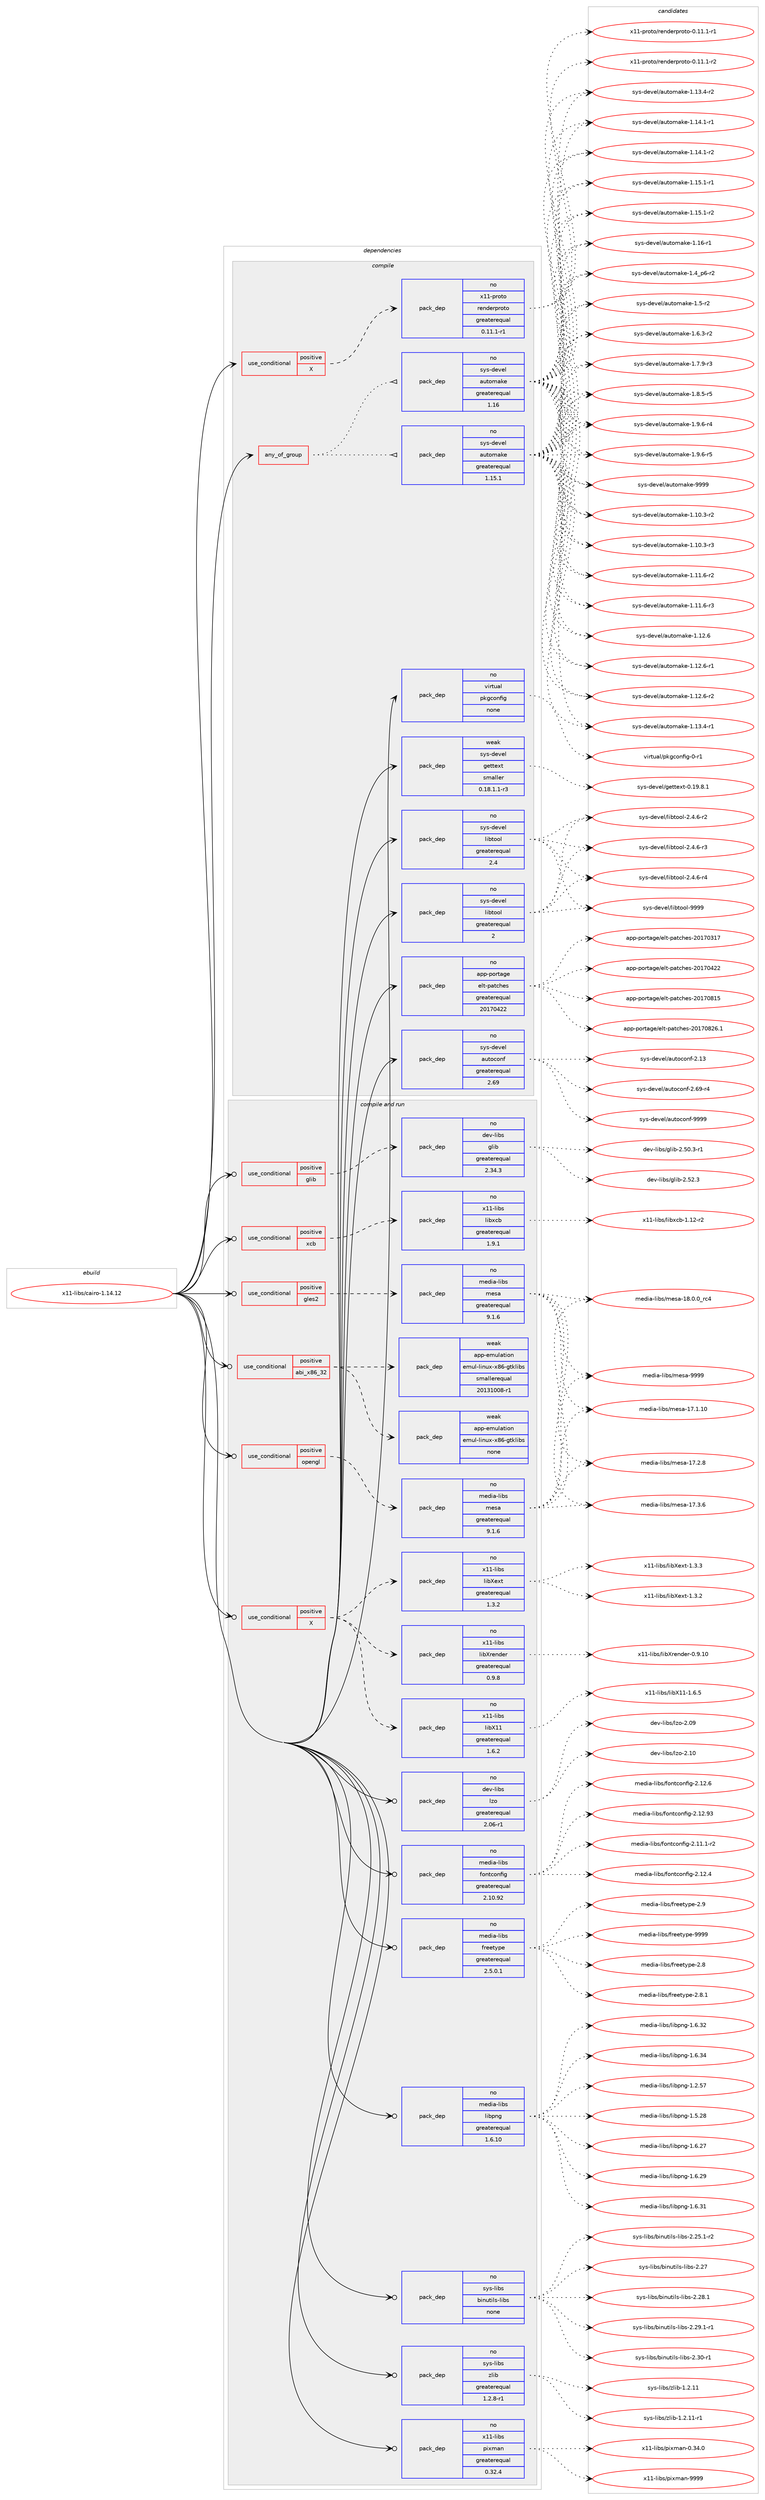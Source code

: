 digraph prolog {

# *************
# Graph options
# *************

newrank=true;
concentrate=true;
compound=true;
graph [rankdir=LR,fontname=Helvetica,fontsize=10,ranksep=1.5];#, ranksep=2.5, nodesep=0.2];
edge  [arrowhead=vee];
node  [fontname=Helvetica,fontsize=10];

# **********
# The ebuild
# **********

subgraph cluster_leftcol {
color=gray;
rank=same;
label=<<i>ebuild</i>>;
id [label="x11-libs/cairo-1.14.12", color=red, width=4, href="../x11-libs/cairo-1.14.12.svg"];
}

# ****************
# The dependencies
# ****************

subgraph cluster_midcol {
color=gray;
label=<<i>dependencies</i>>;
subgraph cluster_compile {
fillcolor="#eeeeee";
style=filled;
label=<<i>compile</i>>;
subgraph any116 {
dependency9664 [label=<<TABLE BORDER="0" CELLBORDER="1" CELLSPACING="0" CELLPADDING="4"><TR><TD CELLPADDING="10">any_of_group</TD></TR></TABLE>>, shape=none, color=red];subgraph pack8292 {
dependency9665 [label=<<TABLE BORDER="0" CELLBORDER="1" CELLSPACING="0" CELLPADDING="4" WIDTH="220"><TR><TD ROWSPAN="6" CELLPADDING="30">pack_dep</TD></TR><TR><TD WIDTH="110">no</TD></TR><TR><TD>sys-devel</TD></TR><TR><TD>automake</TD></TR><TR><TD>greaterequal</TD></TR><TR><TD>1.16</TD></TR></TABLE>>, shape=none, color=blue];
}
dependency9664:e -> dependency9665:w [weight=20,style="dotted",arrowhead="oinv"];
subgraph pack8293 {
dependency9666 [label=<<TABLE BORDER="0" CELLBORDER="1" CELLSPACING="0" CELLPADDING="4" WIDTH="220"><TR><TD ROWSPAN="6" CELLPADDING="30">pack_dep</TD></TR><TR><TD WIDTH="110">no</TD></TR><TR><TD>sys-devel</TD></TR><TR><TD>automake</TD></TR><TR><TD>greaterequal</TD></TR><TR><TD>1.15.1</TD></TR></TABLE>>, shape=none, color=blue];
}
dependency9664:e -> dependency9666:w [weight=20,style="dotted",arrowhead="oinv"];
}
id:e -> dependency9664:w [weight=20,style="solid",arrowhead="vee"];
subgraph cond1257 {
dependency9667 [label=<<TABLE BORDER="0" CELLBORDER="1" CELLSPACING="0" CELLPADDING="4"><TR><TD ROWSPAN="3" CELLPADDING="10">use_conditional</TD></TR><TR><TD>positive</TD></TR><TR><TD>X</TD></TR></TABLE>>, shape=none, color=red];
subgraph pack8294 {
dependency9668 [label=<<TABLE BORDER="0" CELLBORDER="1" CELLSPACING="0" CELLPADDING="4" WIDTH="220"><TR><TD ROWSPAN="6" CELLPADDING="30">pack_dep</TD></TR><TR><TD WIDTH="110">no</TD></TR><TR><TD>x11-proto</TD></TR><TR><TD>renderproto</TD></TR><TR><TD>greaterequal</TD></TR><TR><TD>0.11.1-r1</TD></TR></TABLE>>, shape=none, color=blue];
}
dependency9667:e -> dependency9668:w [weight=20,style="dashed",arrowhead="vee"];
}
id:e -> dependency9667:w [weight=20,style="solid",arrowhead="vee"];
subgraph pack8295 {
dependency9669 [label=<<TABLE BORDER="0" CELLBORDER="1" CELLSPACING="0" CELLPADDING="4" WIDTH="220"><TR><TD ROWSPAN="6" CELLPADDING="30">pack_dep</TD></TR><TR><TD WIDTH="110">no</TD></TR><TR><TD>app-portage</TD></TR><TR><TD>elt-patches</TD></TR><TR><TD>greaterequal</TD></TR><TR><TD>20170422</TD></TR></TABLE>>, shape=none, color=blue];
}
id:e -> dependency9669:w [weight=20,style="solid",arrowhead="vee"];
subgraph pack8296 {
dependency9670 [label=<<TABLE BORDER="0" CELLBORDER="1" CELLSPACING="0" CELLPADDING="4" WIDTH="220"><TR><TD ROWSPAN="6" CELLPADDING="30">pack_dep</TD></TR><TR><TD WIDTH="110">no</TD></TR><TR><TD>sys-devel</TD></TR><TR><TD>autoconf</TD></TR><TR><TD>greaterequal</TD></TR><TR><TD>2.69</TD></TR></TABLE>>, shape=none, color=blue];
}
id:e -> dependency9670:w [weight=20,style="solid",arrowhead="vee"];
subgraph pack8297 {
dependency9671 [label=<<TABLE BORDER="0" CELLBORDER="1" CELLSPACING="0" CELLPADDING="4" WIDTH="220"><TR><TD ROWSPAN="6" CELLPADDING="30">pack_dep</TD></TR><TR><TD WIDTH="110">no</TD></TR><TR><TD>sys-devel</TD></TR><TR><TD>libtool</TD></TR><TR><TD>greaterequal</TD></TR><TR><TD>2</TD></TR></TABLE>>, shape=none, color=blue];
}
id:e -> dependency9671:w [weight=20,style="solid",arrowhead="vee"];
subgraph pack8298 {
dependency9672 [label=<<TABLE BORDER="0" CELLBORDER="1" CELLSPACING="0" CELLPADDING="4" WIDTH="220"><TR><TD ROWSPAN="6" CELLPADDING="30">pack_dep</TD></TR><TR><TD WIDTH="110">no</TD></TR><TR><TD>sys-devel</TD></TR><TR><TD>libtool</TD></TR><TR><TD>greaterequal</TD></TR><TR><TD>2.4</TD></TR></TABLE>>, shape=none, color=blue];
}
id:e -> dependency9672:w [weight=20,style="solid",arrowhead="vee"];
subgraph pack8299 {
dependency9673 [label=<<TABLE BORDER="0" CELLBORDER="1" CELLSPACING="0" CELLPADDING="4" WIDTH="220"><TR><TD ROWSPAN="6" CELLPADDING="30">pack_dep</TD></TR><TR><TD WIDTH="110">no</TD></TR><TR><TD>virtual</TD></TR><TR><TD>pkgconfig</TD></TR><TR><TD>none</TD></TR><TR><TD></TD></TR></TABLE>>, shape=none, color=blue];
}
id:e -> dependency9673:w [weight=20,style="solid",arrowhead="vee"];
subgraph pack8300 {
dependency9674 [label=<<TABLE BORDER="0" CELLBORDER="1" CELLSPACING="0" CELLPADDING="4" WIDTH="220"><TR><TD ROWSPAN="6" CELLPADDING="30">pack_dep</TD></TR><TR><TD WIDTH="110">weak</TD></TR><TR><TD>sys-devel</TD></TR><TR><TD>gettext</TD></TR><TR><TD>smaller</TD></TR><TR><TD>0.18.1.1-r3</TD></TR></TABLE>>, shape=none, color=blue];
}
id:e -> dependency9674:w [weight=20,style="solid",arrowhead="vee"];
}
subgraph cluster_compileandrun {
fillcolor="#eeeeee";
style=filled;
label=<<i>compile and run</i>>;
subgraph cond1258 {
dependency9675 [label=<<TABLE BORDER="0" CELLBORDER="1" CELLSPACING="0" CELLPADDING="4"><TR><TD ROWSPAN="3" CELLPADDING="10">use_conditional</TD></TR><TR><TD>positive</TD></TR><TR><TD>X</TD></TR></TABLE>>, shape=none, color=red];
subgraph pack8301 {
dependency9676 [label=<<TABLE BORDER="0" CELLBORDER="1" CELLSPACING="0" CELLPADDING="4" WIDTH="220"><TR><TD ROWSPAN="6" CELLPADDING="30">pack_dep</TD></TR><TR><TD WIDTH="110">no</TD></TR><TR><TD>x11-libs</TD></TR><TR><TD>libXrender</TD></TR><TR><TD>greaterequal</TD></TR><TR><TD>0.9.8</TD></TR></TABLE>>, shape=none, color=blue];
}
dependency9675:e -> dependency9676:w [weight=20,style="dashed",arrowhead="vee"];
subgraph pack8302 {
dependency9677 [label=<<TABLE BORDER="0" CELLBORDER="1" CELLSPACING="0" CELLPADDING="4" WIDTH="220"><TR><TD ROWSPAN="6" CELLPADDING="30">pack_dep</TD></TR><TR><TD WIDTH="110">no</TD></TR><TR><TD>x11-libs</TD></TR><TR><TD>libXext</TD></TR><TR><TD>greaterequal</TD></TR><TR><TD>1.3.2</TD></TR></TABLE>>, shape=none, color=blue];
}
dependency9675:e -> dependency9677:w [weight=20,style="dashed",arrowhead="vee"];
subgraph pack8303 {
dependency9678 [label=<<TABLE BORDER="0" CELLBORDER="1" CELLSPACING="0" CELLPADDING="4" WIDTH="220"><TR><TD ROWSPAN="6" CELLPADDING="30">pack_dep</TD></TR><TR><TD WIDTH="110">no</TD></TR><TR><TD>x11-libs</TD></TR><TR><TD>libX11</TD></TR><TR><TD>greaterequal</TD></TR><TR><TD>1.6.2</TD></TR></TABLE>>, shape=none, color=blue];
}
dependency9675:e -> dependency9678:w [weight=20,style="dashed",arrowhead="vee"];
}
id:e -> dependency9675:w [weight=20,style="solid",arrowhead="odotvee"];
subgraph cond1259 {
dependency9679 [label=<<TABLE BORDER="0" CELLBORDER="1" CELLSPACING="0" CELLPADDING="4"><TR><TD ROWSPAN="3" CELLPADDING="10">use_conditional</TD></TR><TR><TD>positive</TD></TR><TR><TD>abi_x86_32</TD></TR></TABLE>>, shape=none, color=red];
subgraph pack8304 {
dependency9680 [label=<<TABLE BORDER="0" CELLBORDER="1" CELLSPACING="0" CELLPADDING="4" WIDTH="220"><TR><TD ROWSPAN="6" CELLPADDING="30">pack_dep</TD></TR><TR><TD WIDTH="110">weak</TD></TR><TR><TD>app-emulation</TD></TR><TR><TD>emul-linux-x86-gtklibs</TD></TR><TR><TD>smallerequal</TD></TR><TR><TD>20131008-r1</TD></TR></TABLE>>, shape=none, color=blue];
}
dependency9679:e -> dependency9680:w [weight=20,style="dashed",arrowhead="vee"];
subgraph pack8305 {
dependency9681 [label=<<TABLE BORDER="0" CELLBORDER="1" CELLSPACING="0" CELLPADDING="4" WIDTH="220"><TR><TD ROWSPAN="6" CELLPADDING="30">pack_dep</TD></TR><TR><TD WIDTH="110">weak</TD></TR><TR><TD>app-emulation</TD></TR><TR><TD>emul-linux-x86-gtklibs</TD></TR><TR><TD>none</TD></TR><TR><TD></TD></TR></TABLE>>, shape=none, color=blue];
}
dependency9679:e -> dependency9681:w [weight=20,style="dashed",arrowhead="vee"];
}
id:e -> dependency9679:w [weight=20,style="solid",arrowhead="odotvee"];
subgraph cond1260 {
dependency9682 [label=<<TABLE BORDER="0" CELLBORDER="1" CELLSPACING="0" CELLPADDING="4"><TR><TD ROWSPAN="3" CELLPADDING="10">use_conditional</TD></TR><TR><TD>positive</TD></TR><TR><TD>gles2</TD></TR></TABLE>>, shape=none, color=red];
subgraph pack8306 {
dependency9683 [label=<<TABLE BORDER="0" CELLBORDER="1" CELLSPACING="0" CELLPADDING="4" WIDTH="220"><TR><TD ROWSPAN="6" CELLPADDING="30">pack_dep</TD></TR><TR><TD WIDTH="110">no</TD></TR><TR><TD>media-libs</TD></TR><TR><TD>mesa</TD></TR><TR><TD>greaterequal</TD></TR><TR><TD>9.1.6</TD></TR></TABLE>>, shape=none, color=blue];
}
dependency9682:e -> dependency9683:w [weight=20,style="dashed",arrowhead="vee"];
}
id:e -> dependency9682:w [weight=20,style="solid",arrowhead="odotvee"];
subgraph cond1261 {
dependency9684 [label=<<TABLE BORDER="0" CELLBORDER="1" CELLSPACING="0" CELLPADDING="4"><TR><TD ROWSPAN="3" CELLPADDING="10">use_conditional</TD></TR><TR><TD>positive</TD></TR><TR><TD>glib</TD></TR></TABLE>>, shape=none, color=red];
subgraph pack8307 {
dependency9685 [label=<<TABLE BORDER="0" CELLBORDER="1" CELLSPACING="0" CELLPADDING="4" WIDTH="220"><TR><TD ROWSPAN="6" CELLPADDING="30">pack_dep</TD></TR><TR><TD WIDTH="110">no</TD></TR><TR><TD>dev-libs</TD></TR><TR><TD>glib</TD></TR><TR><TD>greaterequal</TD></TR><TR><TD>2.34.3</TD></TR></TABLE>>, shape=none, color=blue];
}
dependency9684:e -> dependency9685:w [weight=20,style="dashed",arrowhead="vee"];
}
id:e -> dependency9684:w [weight=20,style="solid",arrowhead="odotvee"];
subgraph cond1262 {
dependency9686 [label=<<TABLE BORDER="0" CELLBORDER="1" CELLSPACING="0" CELLPADDING="4"><TR><TD ROWSPAN="3" CELLPADDING="10">use_conditional</TD></TR><TR><TD>positive</TD></TR><TR><TD>opengl</TD></TR></TABLE>>, shape=none, color=red];
subgraph pack8308 {
dependency9687 [label=<<TABLE BORDER="0" CELLBORDER="1" CELLSPACING="0" CELLPADDING="4" WIDTH="220"><TR><TD ROWSPAN="6" CELLPADDING="30">pack_dep</TD></TR><TR><TD WIDTH="110">no</TD></TR><TR><TD>media-libs</TD></TR><TR><TD>mesa</TD></TR><TR><TD>greaterequal</TD></TR><TR><TD>9.1.6</TD></TR></TABLE>>, shape=none, color=blue];
}
dependency9686:e -> dependency9687:w [weight=20,style="dashed",arrowhead="vee"];
}
id:e -> dependency9686:w [weight=20,style="solid",arrowhead="odotvee"];
subgraph cond1263 {
dependency9688 [label=<<TABLE BORDER="0" CELLBORDER="1" CELLSPACING="0" CELLPADDING="4"><TR><TD ROWSPAN="3" CELLPADDING="10">use_conditional</TD></TR><TR><TD>positive</TD></TR><TR><TD>xcb</TD></TR></TABLE>>, shape=none, color=red];
subgraph pack8309 {
dependency9689 [label=<<TABLE BORDER="0" CELLBORDER="1" CELLSPACING="0" CELLPADDING="4" WIDTH="220"><TR><TD ROWSPAN="6" CELLPADDING="30">pack_dep</TD></TR><TR><TD WIDTH="110">no</TD></TR><TR><TD>x11-libs</TD></TR><TR><TD>libxcb</TD></TR><TR><TD>greaterequal</TD></TR><TR><TD>1.9.1</TD></TR></TABLE>>, shape=none, color=blue];
}
dependency9688:e -> dependency9689:w [weight=20,style="dashed",arrowhead="vee"];
}
id:e -> dependency9688:w [weight=20,style="solid",arrowhead="odotvee"];
subgraph pack8310 {
dependency9690 [label=<<TABLE BORDER="0" CELLBORDER="1" CELLSPACING="0" CELLPADDING="4" WIDTH="220"><TR><TD ROWSPAN="6" CELLPADDING="30">pack_dep</TD></TR><TR><TD WIDTH="110">no</TD></TR><TR><TD>dev-libs</TD></TR><TR><TD>lzo</TD></TR><TR><TD>greaterequal</TD></TR><TR><TD>2.06-r1</TD></TR></TABLE>>, shape=none, color=blue];
}
id:e -> dependency9690:w [weight=20,style="solid",arrowhead="odotvee"];
subgraph pack8311 {
dependency9691 [label=<<TABLE BORDER="0" CELLBORDER="1" CELLSPACING="0" CELLPADDING="4" WIDTH="220"><TR><TD ROWSPAN="6" CELLPADDING="30">pack_dep</TD></TR><TR><TD WIDTH="110">no</TD></TR><TR><TD>media-libs</TD></TR><TR><TD>fontconfig</TD></TR><TR><TD>greaterequal</TD></TR><TR><TD>2.10.92</TD></TR></TABLE>>, shape=none, color=blue];
}
id:e -> dependency9691:w [weight=20,style="solid",arrowhead="odotvee"];
subgraph pack8312 {
dependency9692 [label=<<TABLE BORDER="0" CELLBORDER="1" CELLSPACING="0" CELLPADDING="4" WIDTH="220"><TR><TD ROWSPAN="6" CELLPADDING="30">pack_dep</TD></TR><TR><TD WIDTH="110">no</TD></TR><TR><TD>media-libs</TD></TR><TR><TD>freetype</TD></TR><TR><TD>greaterequal</TD></TR><TR><TD>2.5.0.1</TD></TR></TABLE>>, shape=none, color=blue];
}
id:e -> dependency9692:w [weight=20,style="solid",arrowhead="odotvee"];
subgraph pack8313 {
dependency9693 [label=<<TABLE BORDER="0" CELLBORDER="1" CELLSPACING="0" CELLPADDING="4" WIDTH="220"><TR><TD ROWSPAN="6" CELLPADDING="30">pack_dep</TD></TR><TR><TD WIDTH="110">no</TD></TR><TR><TD>media-libs</TD></TR><TR><TD>libpng</TD></TR><TR><TD>greaterequal</TD></TR><TR><TD>1.6.10</TD></TR></TABLE>>, shape=none, color=blue];
}
id:e -> dependency9693:w [weight=20,style="solid",arrowhead="odotvee"];
subgraph pack8314 {
dependency9694 [label=<<TABLE BORDER="0" CELLBORDER="1" CELLSPACING="0" CELLPADDING="4" WIDTH="220"><TR><TD ROWSPAN="6" CELLPADDING="30">pack_dep</TD></TR><TR><TD WIDTH="110">no</TD></TR><TR><TD>sys-libs</TD></TR><TR><TD>binutils-libs</TD></TR><TR><TD>none</TD></TR><TR><TD></TD></TR></TABLE>>, shape=none, color=blue];
}
id:e -> dependency9694:w [weight=20,style="solid",arrowhead="odotvee"];
subgraph pack8315 {
dependency9695 [label=<<TABLE BORDER="0" CELLBORDER="1" CELLSPACING="0" CELLPADDING="4" WIDTH="220"><TR><TD ROWSPAN="6" CELLPADDING="30">pack_dep</TD></TR><TR><TD WIDTH="110">no</TD></TR><TR><TD>sys-libs</TD></TR><TR><TD>zlib</TD></TR><TR><TD>greaterequal</TD></TR><TR><TD>1.2.8-r1</TD></TR></TABLE>>, shape=none, color=blue];
}
id:e -> dependency9695:w [weight=20,style="solid",arrowhead="odotvee"];
subgraph pack8316 {
dependency9696 [label=<<TABLE BORDER="0" CELLBORDER="1" CELLSPACING="0" CELLPADDING="4" WIDTH="220"><TR><TD ROWSPAN="6" CELLPADDING="30">pack_dep</TD></TR><TR><TD WIDTH="110">no</TD></TR><TR><TD>x11-libs</TD></TR><TR><TD>pixman</TD></TR><TR><TD>greaterequal</TD></TR><TR><TD>0.32.4</TD></TR></TABLE>>, shape=none, color=blue];
}
id:e -> dependency9696:w [weight=20,style="solid",arrowhead="odotvee"];
}
subgraph cluster_run {
fillcolor="#eeeeee";
style=filled;
label=<<i>run</i>>;
}
}

# **************
# The candidates
# **************

subgraph cluster_choices {
rank=same;
color=gray;
label=<<i>candidates</i>>;

subgraph choice8292 {
color=black;
nodesep=1;
choice11512111545100101118101108479711711611110997107101454946494846514511450 [label="sys-devel/automake-1.10.3-r2", color=red, width=4,href="../sys-devel/automake-1.10.3-r2.svg"];
choice11512111545100101118101108479711711611110997107101454946494846514511451 [label="sys-devel/automake-1.10.3-r3", color=red, width=4,href="../sys-devel/automake-1.10.3-r3.svg"];
choice11512111545100101118101108479711711611110997107101454946494946544511450 [label="sys-devel/automake-1.11.6-r2", color=red, width=4,href="../sys-devel/automake-1.11.6-r2.svg"];
choice11512111545100101118101108479711711611110997107101454946494946544511451 [label="sys-devel/automake-1.11.6-r3", color=red, width=4,href="../sys-devel/automake-1.11.6-r3.svg"];
choice1151211154510010111810110847971171161111099710710145494649504654 [label="sys-devel/automake-1.12.6", color=red, width=4,href="../sys-devel/automake-1.12.6.svg"];
choice11512111545100101118101108479711711611110997107101454946495046544511449 [label="sys-devel/automake-1.12.6-r1", color=red, width=4,href="../sys-devel/automake-1.12.6-r1.svg"];
choice11512111545100101118101108479711711611110997107101454946495046544511450 [label="sys-devel/automake-1.12.6-r2", color=red, width=4,href="../sys-devel/automake-1.12.6-r2.svg"];
choice11512111545100101118101108479711711611110997107101454946495146524511449 [label="sys-devel/automake-1.13.4-r1", color=red, width=4,href="../sys-devel/automake-1.13.4-r1.svg"];
choice11512111545100101118101108479711711611110997107101454946495146524511450 [label="sys-devel/automake-1.13.4-r2", color=red, width=4,href="../sys-devel/automake-1.13.4-r2.svg"];
choice11512111545100101118101108479711711611110997107101454946495246494511449 [label="sys-devel/automake-1.14.1-r1", color=red, width=4,href="../sys-devel/automake-1.14.1-r1.svg"];
choice11512111545100101118101108479711711611110997107101454946495246494511450 [label="sys-devel/automake-1.14.1-r2", color=red, width=4,href="../sys-devel/automake-1.14.1-r2.svg"];
choice11512111545100101118101108479711711611110997107101454946495346494511449 [label="sys-devel/automake-1.15.1-r1", color=red, width=4,href="../sys-devel/automake-1.15.1-r1.svg"];
choice11512111545100101118101108479711711611110997107101454946495346494511450 [label="sys-devel/automake-1.15.1-r2", color=red, width=4,href="../sys-devel/automake-1.15.1-r2.svg"];
choice1151211154510010111810110847971171161111099710710145494649544511449 [label="sys-devel/automake-1.16-r1", color=red, width=4,href="../sys-devel/automake-1.16-r1.svg"];
choice115121115451001011181011084797117116111109971071014549465295112544511450 [label="sys-devel/automake-1.4_p6-r2", color=red, width=4,href="../sys-devel/automake-1.4_p6-r2.svg"];
choice11512111545100101118101108479711711611110997107101454946534511450 [label="sys-devel/automake-1.5-r2", color=red, width=4,href="../sys-devel/automake-1.5-r2.svg"];
choice115121115451001011181011084797117116111109971071014549465446514511450 [label="sys-devel/automake-1.6.3-r2", color=red, width=4,href="../sys-devel/automake-1.6.3-r2.svg"];
choice115121115451001011181011084797117116111109971071014549465546574511451 [label="sys-devel/automake-1.7.9-r3", color=red, width=4,href="../sys-devel/automake-1.7.9-r3.svg"];
choice115121115451001011181011084797117116111109971071014549465646534511453 [label="sys-devel/automake-1.8.5-r5", color=red, width=4,href="../sys-devel/automake-1.8.5-r5.svg"];
choice115121115451001011181011084797117116111109971071014549465746544511452 [label="sys-devel/automake-1.9.6-r4", color=red, width=4,href="../sys-devel/automake-1.9.6-r4.svg"];
choice115121115451001011181011084797117116111109971071014549465746544511453 [label="sys-devel/automake-1.9.6-r5", color=red, width=4,href="../sys-devel/automake-1.9.6-r5.svg"];
choice115121115451001011181011084797117116111109971071014557575757 [label="sys-devel/automake-9999", color=red, width=4,href="../sys-devel/automake-9999.svg"];
dependency9665:e -> choice11512111545100101118101108479711711611110997107101454946494846514511450:w [style=dotted,weight="100"];
dependency9665:e -> choice11512111545100101118101108479711711611110997107101454946494846514511451:w [style=dotted,weight="100"];
dependency9665:e -> choice11512111545100101118101108479711711611110997107101454946494946544511450:w [style=dotted,weight="100"];
dependency9665:e -> choice11512111545100101118101108479711711611110997107101454946494946544511451:w [style=dotted,weight="100"];
dependency9665:e -> choice1151211154510010111810110847971171161111099710710145494649504654:w [style=dotted,weight="100"];
dependency9665:e -> choice11512111545100101118101108479711711611110997107101454946495046544511449:w [style=dotted,weight="100"];
dependency9665:e -> choice11512111545100101118101108479711711611110997107101454946495046544511450:w [style=dotted,weight="100"];
dependency9665:e -> choice11512111545100101118101108479711711611110997107101454946495146524511449:w [style=dotted,weight="100"];
dependency9665:e -> choice11512111545100101118101108479711711611110997107101454946495146524511450:w [style=dotted,weight="100"];
dependency9665:e -> choice11512111545100101118101108479711711611110997107101454946495246494511449:w [style=dotted,weight="100"];
dependency9665:e -> choice11512111545100101118101108479711711611110997107101454946495246494511450:w [style=dotted,weight="100"];
dependency9665:e -> choice11512111545100101118101108479711711611110997107101454946495346494511449:w [style=dotted,weight="100"];
dependency9665:e -> choice11512111545100101118101108479711711611110997107101454946495346494511450:w [style=dotted,weight="100"];
dependency9665:e -> choice1151211154510010111810110847971171161111099710710145494649544511449:w [style=dotted,weight="100"];
dependency9665:e -> choice115121115451001011181011084797117116111109971071014549465295112544511450:w [style=dotted,weight="100"];
dependency9665:e -> choice11512111545100101118101108479711711611110997107101454946534511450:w [style=dotted,weight="100"];
dependency9665:e -> choice115121115451001011181011084797117116111109971071014549465446514511450:w [style=dotted,weight="100"];
dependency9665:e -> choice115121115451001011181011084797117116111109971071014549465546574511451:w [style=dotted,weight="100"];
dependency9665:e -> choice115121115451001011181011084797117116111109971071014549465646534511453:w [style=dotted,weight="100"];
dependency9665:e -> choice115121115451001011181011084797117116111109971071014549465746544511452:w [style=dotted,weight="100"];
dependency9665:e -> choice115121115451001011181011084797117116111109971071014549465746544511453:w [style=dotted,weight="100"];
dependency9665:e -> choice115121115451001011181011084797117116111109971071014557575757:w [style=dotted,weight="100"];
}
subgraph choice8293 {
color=black;
nodesep=1;
choice11512111545100101118101108479711711611110997107101454946494846514511450 [label="sys-devel/automake-1.10.3-r2", color=red, width=4,href="../sys-devel/automake-1.10.3-r2.svg"];
choice11512111545100101118101108479711711611110997107101454946494846514511451 [label="sys-devel/automake-1.10.3-r3", color=red, width=4,href="../sys-devel/automake-1.10.3-r3.svg"];
choice11512111545100101118101108479711711611110997107101454946494946544511450 [label="sys-devel/automake-1.11.6-r2", color=red, width=4,href="../sys-devel/automake-1.11.6-r2.svg"];
choice11512111545100101118101108479711711611110997107101454946494946544511451 [label="sys-devel/automake-1.11.6-r3", color=red, width=4,href="../sys-devel/automake-1.11.6-r3.svg"];
choice1151211154510010111810110847971171161111099710710145494649504654 [label="sys-devel/automake-1.12.6", color=red, width=4,href="../sys-devel/automake-1.12.6.svg"];
choice11512111545100101118101108479711711611110997107101454946495046544511449 [label="sys-devel/automake-1.12.6-r1", color=red, width=4,href="../sys-devel/automake-1.12.6-r1.svg"];
choice11512111545100101118101108479711711611110997107101454946495046544511450 [label="sys-devel/automake-1.12.6-r2", color=red, width=4,href="../sys-devel/automake-1.12.6-r2.svg"];
choice11512111545100101118101108479711711611110997107101454946495146524511449 [label="sys-devel/automake-1.13.4-r1", color=red, width=4,href="../sys-devel/automake-1.13.4-r1.svg"];
choice11512111545100101118101108479711711611110997107101454946495146524511450 [label="sys-devel/automake-1.13.4-r2", color=red, width=4,href="../sys-devel/automake-1.13.4-r2.svg"];
choice11512111545100101118101108479711711611110997107101454946495246494511449 [label="sys-devel/automake-1.14.1-r1", color=red, width=4,href="../sys-devel/automake-1.14.1-r1.svg"];
choice11512111545100101118101108479711711611110997107101454946495246494511450 [label="sys-devel/automake-1.14.1-r2", color=red, width=4,href="../sys-devel/automake-1.14.1-r2.svg"];
choice11512111545100101118101108479711711611110997107101454946495346494511449 [label="sys-devel/automake-1.15.1-r1", color=red, width=4,href="../sys-devel/automake-1.15.1-r1.svg"];
choice11512111545100101118101108479711711611110997107101454946495346494511450 [label="sys-devel/automake-1.15.1-r2", color=red, width=4,href="../sys-devel/automake-1.15.1-r2.svg"];
choice1151211154510010111810110847971171161111099710710145494649544511449 [label="sys-devel/automake-1.16-r1", color=red, width=4,href="../sys-devel/automake-1.16-r1.svg"];
choice115121115451001011181011084797117116111109971071014549465295112544511450 [label="sys-devel/automake-1.4_p6-r2", color=red, width=4,href="../sys-devel/automake-1.4_p6-r2.svg"];
choice11512111545100101118101108479711711611110997107101454946534511450 [label="sys-devel/automake-1.5-r2", color=red, width=4,href="../sys-devel/automake-1.5-r2.svg"];
choice115121115451001011181011084797117116111109971071014549465446514511450 [label="sys-devel/automake-1.6.3-r2", color=red, width=4,href="../sys-devel/automake-1.6.3-r2.svg"];
choice115121115451001011181011084797117116111109971071014549465546574511451 [label="sys-devel/automake-1.7.9-r3", color=red, width=4,href="../sys-devel/automake-1.7.9-r3.svg"];
choice115121115451001011181011084797117116111109971071014549465646534511453 [label="sys-devel/automake-1.8.5-r5", color=red, width=4,href="../sys-devel/automake-1.8.5-r5.svg"];
choice115121115451001011181011084797117116111109971071014549465746544511452 [label="sys-devel/automake-1.9.6-r4", color=red, width=4,href="../sys-devel/automake-1.9.6-r4.svg"];
choice115121115451001011181011084797117116111109971071014549465746544511453 [label="sys-devel/automake-1.9.6-r5", color=red, width=4,href="../sys-devel/automake-1.9.6-r5.svg"];
choice115121115451001011181011084797117116111109971071014557575757 [label="sys-devel/automake-9999", color=red, width=4,href="../sys-devel/automake-9999.svg"];
dependency9666:e -> choice11512111545100101118101108479711711611110997107101454946494846514511450:w [style=dotted,weight="100"];
dependency9666:e -> choice11512111545100101118101108479711711611110997107101454946494846514511451:w [style=dotted,weight="100"];
dependency9666:e -> choice11512111545100101118101108479711711611110997107101454946494946544511450:w [style=dotted,weight="100"];
dependency9666:e -> choice11512111545100101118101108479711711611110997107101454946494946544511451:w [style=dotted,weight="100"];
dependency9666:e -> choice1151211154510010111810110847971171161111099710710145494649504654:w [style=dotted,weight="100"];
dependency9666:e -> choice11512111545100101118101108479711711611110997107101454946495046544511449:w [style=dotted,weight="100"];
dependency9666:e -> choice11512111545100101118101108479711711611110997107101454946495046544511450:w [style=dotted,weight="100"];
dependency9666:e -> choice11512111545100101118101108479711711611110997107101454946495146524511449:w [style=dotted,weight="100"];
dependency9666:e -> choice11512111545100101118101108479711711611110997107101454946495146524511450:w [style=dotted,weight="100"];
dependency9666:e -> choice11512111545100101118101108479711711611110997107101454946495246494511449:w [style=dotted,weight="100"];
dependency9666:e -> choice11512111545100101118101108479711711611110997107101454946495246494511450:w [style=dotted,weight="100"];
dependency9666:e -> choice11512111545100101118101108479711711611110997107101454946495346494511449:w [style=dotted,weight="100"];
dependency9666:e -> choice11512111545100101118101108479711711611110997107101454946495346494511450:w [style=dotted,weight="100"];
dependency9666:e -> choice1151211154510010111810110847971171161111099710710145494649544511449:w [style=dotted,weight="100"];
dependency9666:e -> choice115121115451001011181011084797117116111109971071014549465295112544511450:w [style=dotted,weight="100"];
dependency9666:e -> choice11512111545100101118101108479711711611110997107101454946534511450:w [style=dotted,weight="100"];
dependency9666:e -> choice115121115451001011181011084797117116111109971071014549465446514511450:w [style=dotted,weight="100"];
dependency9666:e -> choice115121115451001011181011084797117116111109971071014549465546574511451:w [style=dotted,weight="100"];
dependency9666:e -> choice115121115451001011181011084797117116111109971071014549465646534511453:w [style=dotted,weight="100"];
dependency9666:e -> choice115121115451001011181011084797117116111109971071014549465746544511452:w [style=dotted,weight="100"];
dependency9666:e -> choice115121115451001011181011084797117116111109971071014549465746544511453:w [style=dotted,weight="100"];
dependency9666:e -> choice115121115451001011181011084797117116111109971071014557575757:w [style=dotted,weight="100"];
}
subgraph choice8294 {
color=black;
nodesep=1;
choice12049494511211411111611147114101110100101114112114111116111454846494946494511449 [label="x11-proto/renderproto-0.11.1-r1", color=red, width=4,href="../x11-proto/renderproto-0.11.1-r1.svg"];
choice12049494511211411111611147114101110100101114112114111116111454846494946494511450 [label="x11-proto/renderproto-0.11.1-r2", color=red, width=4,href="../x11-proto/renderproto-0.11.1-r2.svg"];
dependency9668:e -> choice12049494511211411111611147114101110100101114112114111116111454846494946494511449:w [style=dotted,weight="100"];
dependency9668:e -> choice12049494511211411111611147114101110100101114112114111116111454846494946494511450:w [style=dotted,weight="100"];
}
subgraph choice8295 {
color=black;
nodesep=1;
choice97112112451121111141169710310147101108116451129711699104101115455048495548514955 [label="app-portage/elt-patches-20170317", color=red, width=4,href="../app-portage/elt-patches-20170317.svg"];
choice97112112451121111141169710310147101108116451129711699104101115455048495548525050 [label="app-portage/elt-patches-20170422", color=red, width=4,href="../app-portage/elt-patches-20170422.svg"];
choice97112112451121111141169710310147101108116451129711699104101115455048495548564953 [label="app-portage/elt-patches-20170815", color=red, width=4,href="../app-portage/elt-patches-20170815.svg"];
choice971121124511211111411697103101471011081164511297116991041011154550484955485650544649 [label="app-portage/elt-patches-20170826.1", color=red, width=4,href="../app-portage/elt-patches-20170826.1.svg"];
dependency9669:e -> choice97112112451121111141169710310147101108116451129711699104101115455048495548514955:w [style=dotted,weight="100"];
dependency9669:e -> choice97112112451121111141169710310147101108116451129711699104101115455048495548525050:w [style=dotted,weight="100"];
dependency9669:e -> choice97112112451121111141169710310147101108116451129711699104101115455048495548564953:w [style=dotted,weight="100"];
dependency9669:e -> choice971121124511211111411697103101471011081164511297116991041011154550484955485650544649:w [style=dotted,weight="100"];
}
subgraph choice8296 {
color=black;
nodesep=1;
choice115121115451001011181011084797117116111991111101024550464951 [label="sys-devel/autoconf-2.13", color=red, width=4,href="../sys-devel/autoconf-2.13.svg"];
choice1151211154510010111810110847971171161119911111010245504654574511452 [label="sys-devel/autoconf-2.69-r4", color=red, width=4,href="../sys-devel/autoconf-2.69-r4.svg"];
choice115121115451001011181011084797117116111991111101024557575757 [label="sys-devel/autoconf-9999", color=red, width=4,href="../sys-devel/autoconf-9999.svg"];
dependency9670:e -> choice115121115451001011181011084797117116111991111101024550464951:w [style=dotted,weight="100"];
dependency9670:e -> choice1151211154510010111810110847971171161119911111010245504654574511452:w [style=dotted,weight="100"];
dependency9670:e -> choice115121115451001011181011084797117116111991111101024557575757:w [style=dotted,weight="100"];
}
subgraph choice8297 {
color=black;
nodesep=1;
choice1151211154510010111810110847108105981161111111084550465246544511450 [label="sys-devel/libtool-2.4.6-r2", color=red, width=4,href="../sys-devel/libtool-2.4.6-r2.svg"];
choice1151211154510010111810110847108105981161111111084550465246544511451 [label="sys-devel/libtool-2.4.6-r3", color=red, width=4,href="../sys-devel/libtool-2.4.6-r3.svg"];
choice1151211154510010111810110847108105981161111111084550465246544511452 [label="sys-devel/libtool-2.4.6-r4", color=red, width=4,href="../sys-devel/libtool-2.4.6-r4.svg"];
choice1151211154510010111810110847108105981161111111084557575757 [label="sys-devel/libtool-9999", color=red, width=4,href="../sys-devel/libtool-9999.svg"];
dependency9671:e -> choice1151211154510010111810110847108105981161111111084550465246544511450:w [style=dotted,weight="100"];
dependency9671:e -> choice1151211154510010111810110847108105981161111111084550465246544511451:w [style=dotted,weight="100"];
dependency9671:e -> choice1151211154510010111810110847108105981161111111084550465246544511452:w [style=dotted,weight="100"];
dependency9671:e -> choice1151211154510010111810110847108105981161111111084557575757:w [style=dotted,weight="100"];
}
subgraph choice8298 {
color=black;
nodesep=1;
choice1151211154510010111810110847108105981161111111084550465246544511450 [label="sys-devel/libtool-2.4.6-r2", color=red, width=4,href="../sys-devel/libtool-2.4.6-r2.svg"];
choice1151211154510010111810110847108105981161111111084550465246544511451 [label="sys-devel/libtool-2.4.6-r3", color=red, width=4,href="../sys-devel/libtool-2.4.6-r3.svg"];
choice1151211154510010111810110847108105981161111111084550465246544511452 [label="sys-devel/libtool-2.4.6-r4", color=red, width=4,href="../sys-devel/libtool-2.4.6-r4.svg"];
choice1151211154510010111810110847108105981161111111084557575757 [label="sys-devel/libtool-9999", color=red, width=4,href="../sys-devel/libtool-9999.svg"];
dependency9672:e -> choice1151211154510010111810110847108105981161111111084550465246544511450:w [style=dotted,weight="100"];
dependency9672:e -> choice1151211154510010111810110847108105981161111111084550465246544511451:w [style=dotted,weight="100"];
dependency9672:e -> choice1151211154510010111810110847108105981161111111084550465246544511452:w [style=dotted,weight="100"];
dependency9672:e -> choice1151211154510010111810110847108105981161111111084557575757:w [style=dotted,weight="100"];
}
subgraph choice8299 {
color=black;
nodesep=1;
choice11810511411611797108471121071039911111010210510345484511449 [label="virtual/pkgconfig-0-r1", color=red, width=4,href="../virtual/pkgconfig-0-r1.svg"];
dependency9673:e -> choice11810511411611797108471121071039911111010210510345484511449:w [style=dotted,weight="100"];
}
subgraph choice8300 {
color=black;
nodesep=1;
choice1151211154510010111810110847103101116116101120116454846495746564649 [label="sys-devel/gettext-0.19.8.1", color=red, width=4,href="../sys-devel/gettext-0.19.8.1.svg"];
dependency9674:e -> choice1151211154510010111810110847103101116116101120116454846495746564649:w [style=dotted,weight="100"];
}
subgraph choice8301 {
color=black;
nodesep=1;
choice1204949451081059811547108105988811410111010010111445484657464948 [label="x11-libs/libXrender-0.9.10", color=red, width=4,href="../x11-libs/libXrender-0.9.10.svg"];
dependency9676:e -> choice1204949451081059811547108105988811410111010010111445484657464948:w [style=dotted,weight="100"];
}
subgraph choice8302 {
color=black;
nodesep=1;
choice12049494510810598115471081059888101120116454946514650 [label="x11-libs/libXext-1.3.2", color=red, width=4,href="../x11-libs/libXext-1.3.2.svg"];
choice12049494510810598115471081059888101120116454946514651 [label="x11-libs/libXext-1.3.3", color=red, width=4,href="../x11-libs/libXext-1.3.3.svg"];
dependency9677:e -> choice12049494510810598115471081059888101120116454946514650:w [style=dotted,weight="100"];
dependency9677:e -> choice12049494510810598115471081059888101120116454946514651:w [style=dotted,weight="100"];
}
subgraph choice8303 {
color=black;
nodesep=1;
choice120494945108105981154710810598884949454946544653 [label="x11-libs/libX11-1.6.5", color=red, width=4,href="../x11-libs/libX11-1.6.5.svg"];
dependency9678:e -> choice120494945108105981154710810598884949454946544653:w [style=dotted,weight="100"];
}
subgraph choice8304 {
color=black;
nodesep=1;
}
subgraph choice8305 {
color=black;
nodesep=1;
}
subgraph choice8306 {
color=black;
nodesep=1;
choice10910110010597451081059811547109101115974549554649464948 [label="media-libs/mesa-17.1.10", color=red, width=4,href="../media-libs/mesa-17.1.10.svg"];
choice109101100105974510810598115471091011159745495546504656 [label="media-libs/mesa-17.2.8", color=red, width=4,href="../media-libs/mesa-17.2.8.svg"];
choice109101100105974510810598115471091011159745495546514654 [label="media-libs/mesa-17.3.6", color=red, width=4,href="../media-libs/mesa-17.3.6.svg"];
choice109101100105974510810598115471091011159745495646484648951149952 [label="media-libs/mesa-18.0.0_rc4", color=red, width=4,href="../media-libs/mesa-18.0.0_rc4.svg"];
choice10910110010597451081059811547109101115974557575757 [label="media-libs/mesa-9999", color=red, width=4,href="../media-libs/mesa-9999.svg"];
dependency9683:e -> choice10910110010597451081059811547109101115974549554649464948:w [style=dotted,weight="100"];
dependency9683:e -> choice109101100105974510810598115471091011159745495546504656:w [style=dotted,weight="100"];
dependency9683:e -> choice109101100105974510810598115471091011159745495546514654:w [style=dotted,weight="100"];
dependency9683:e -> choice109101100105974510810598115471091011159745495646484648951149952:w [style=dotted,weight="100"];
dependency9683:e -> choice10910110010597451081059811547109101115974557575757:w [style=dotted,weight="100"];
}
subgraph choice8307 {
color=black;
nodesep=1;
choice10010111845108105981154710310810598455046534846514511449 [label="dev-libs/glib-2.50.3-r1", color=red, width=4,href="../dev-libs/glib-2.50.3-r1.svg"];
choice1001011184510810598115471031081059845504653504651 [label="dev-libs/glib-2.52.3", color=red, width=4,href="../dev-libs/glib-2.52.3.svg"];
dependency9685:e -> choice10010111845108105981154710310810598455046534846514511449:w [style=dotted,weight="100"];
dependency9685:e -> choice1001011184510810598115471031081059845504653504651:w [style=dotted,weight="100"];
}
subgraph choice8308 {
color=black;
nodesep=1;
choice10910110010597451081059811547109101115974549554649464948 [label="media-libs/mesa-17.1.10", color=red, width=4,href="../media-libs/mesa-17.1.10.svg"];
choice109101100105974510810598115471091011159745495546504656 [label="media-libs/mesa-17.2.8", color=red, width=4,href="../media-libs/mesa-17.2.8.svg"];
choice109101100105974510810598115471091011159745495546514654 [label="media-libs/mesa-17.3.6", color=red, width=4,href="../media-libs/mesa-17.3.6.svg"];
choice109101100105974510810598115471091011159745495646484648951149952 [label="media-libs/mesa-18.0.0_rc4", color=red, width=4,href="../media-libs/mesa-18.0.0_rc4.svg"];
choice10910110010597451081059811547109101115974557575757 [label="media-libs/mesa-9999", color=red, width=4,href="../media-libs/mesa-9999.svg"];
dependency9687:e -> choice10910110010597451081059811547109101115974549554649464948:w [style=dotted,weight="100"];
dependency9687:e -> choice109101100105974510810598115471091011159745495546504656:w [style=dotted,weight="100"];
dependency9687:e -> choice109101100105974510810598115471091011159745495546514654:w [style=dotted,weight="100"];
dependency9687:e -> choice109101100105974510810598115471091011159745495646484648951149952:w [style=dotted,weight="100"];
dependency9687:e -> choice10910110010597451081059811547109101115974557575757:w [style=dotted,weight="100"];
}
subgraph choice8309 {
color=black;
nodesep=1;
choice120494945108105981154710810598120999845494649504511450 [label="x11-libs/libxcb-1.12-r2", color=red, width=4,href="../x11-libs/libxcb-1.12-r2.svg"];
dependency9689:e -> choice120494945108105981154710810598120999845494649504511450:w [style=dotted,weight="100"];
}
subgraph choice8310 {
color=black;
nodesep=1;
choice1001011184510810598115471081221114550464857 [label="dev-libs/lzo-2.09", color=red, width=4,href="../dev-libs/lzo-2.09.svg"];
choice1001011184510810598115471081221114550464948 [label="dev-libs/lzo-2.10", color=red, width=4,href="../dev-libs/lzo-2.10.svg"];
dependency9690:e -> choice1001011184510810598115471081221114550464857:w [style=dotted,weight="100"];
dependency9690:e -> choice1001011184510810598115471081221114550464948:w [style=dotted,weight="100"];
}
subgraph choice8311 {
color=black;
nodesep=1;
choice1091011001059745108105981154710211111011699111110102105103455046494946494511450 [label="media-libs/fontconfig-2.11.1-r2", color=red, width=4,href="../media-libs/fontconfig-2.11.1-r2.svg"];
choice109101100105974510810598115471021111101169911111010210510345504649504652 [label="media-libs/fontconfig-2.12.4", color=red, width=4,href="../media-libs/fontconfig-2.12.4.svg"];
choice109101100105974510810598115471021111101169911111010210510345504649504654 [label="media-libs/fontconfig-2.12.6", color=red, width=4,href="../media-libs/fontconfig-2.12.6.svg"];
choice10910110010597451081059811547102111110116991111101021051034550464950465751 [label="media-libs/fontconfig-2.12.93", color=red, width=4,href="../media-libs/fontconfig-2.12.93.svg"];
dependency9691:e -> choice1091011001059745108105981154710211111011699111110102105103455046494946494511450:w [style=dotted,weight="100"];
dependency9691:e -> choice109101100105974510810598115471021111101169911111010210510345504649504652:w [style=dotted,weight="100"];
dependency9691:e -> choice109101100105974510810598115471021111101169911111010210510345504649504654:w [style=dotted,weight="100"];
dependency9691:e -> choice10910110010597451081059811547102111110116991111101021051034550464950465751:w [style=dotted,weight="100"];
}
subgraph choice8312 {
color=black;
nodesep=1;
choice1091011001059745108105981154710211410110111612111210145504656 [label="media-libs/freetype-2.8", color=red, width=4,href="../media-libs/freetype-2.8.svg"];
choice10910110010597451081059811547102114101101116121112101455046564649 [label="media-libs/freetype-2.8.1", color=red, width=4,href="../media-libs/freetype-2.8.1.svg"];
choice1091011001059745108105981154710211410110111612111210145504657 [label="media-libs/freetype-2.9", color=red, width=4,href="../media-libs/freetype-2.9.svg"];
choice109101100105974510810598115471021141011011161211121014557575757 [label="media-libs/freetype-9999", color=red, width=4,href="../media-libs/freetype-9999.svg"];
dependency9692:e -> choice1091011001059745108105981154710211410110111612111210145504656:w [style=dotted,weight="100"];
dependency9692:e -> choice10910110010597451081059811547102114101101116121112101455046564649:w [style=dotted,weight="100"];
dependency9692:e -> choice1091011001059745108105981154710211410110111612111210145504657:w [style=dotted,weight="100"];
dependency9692:e -> choice109101100105974510810598115471021141011011161211121014557575757:w [style=dotted,weight="100"];
}
subgraph choice8313 {
color=black;
nodesep=1;
choice109101100105974510810598115471081059811211010345494650465355 [label="media-libs/libpng-1.2.57", color=red, width=4,href="../media-libs/libpng-1.2.57.svg"];
choice109101100105974510810598115471081059811211010345494653465056 [label="media-libs/libpng-1.5.28", color=red, width=4,href="../media-libs/libpng-1.5.28.svg"];
choice109101100105974510810598115471081059811211010345494654465055 [label="media-libs/libpng-1.6.27", color=red, width=4,href="../media-libs/libpng-1.6.27.svg"];
choice109101100105974510810598115471081059811211010345494654465057 [label="media-libs/libpng-1.6.29", color=red, width=4,href="../media-libs/libpng-1.6.29.svg"];
choice109101100105974510810598115471081059811211010345494654465149 [label="media-libs/libpng-1.6.31", color=red, width=4,href="../media-libs/libpng-1.6.31.svg"];
choice109101100105974510810598115471081059811211010345494654465150 [label="media-libs/libpng-1.6.32", color=red, width=4,href="../media-libs/libpng-1.6.32.svg"];
choice109101100105974510810598115471081059811211010345494654465152 [label="media-libs/libpng-1.6.34", color=red, width=4,href="../media-libs/libpng-1.6.34.svg"];
dependency9693:e -> choice109101100105974510810598115471081059811211010345494650465355:w [style=dotted,weight="100"];
dependency9693:e -> choice109101100105974510810598115471081059811211010345494653465056:w [style=dotted,weight="100"];
dependency9693:e -> choice109101100105974510810598115471081059811211010345494654465055:w [style=dotted,weight="100"];
dependency9693:e -> choice109101100105974510810598115471081059811211010345494654465057:w [style=dotted,weight="100"];
dependency9693:e -> choice109101100105974510810598115471081059811211010345494654465149:w [style=dotted,weight="100"];
dependency9693:e -> choice109101100105974510810598115471081059811211010345494654465150:w [style=dotted,weight="100"];
dependency9693:e -> choice109101100105974510810598115471081059811211010345494654465152:w [style=dotted,weight="100"];
}
subgraph choice8314 {
color=black;
nodesep=1;
choice115121115451081059811547981051101171161051081154510810598115455046505346494511450 [label="sys-libs/binutils-libs-2.25.1-r2", color=red, width=4,href="../sys-libs/binutils-libs-2.25.1-r2.svg"];
choice1151211154510810598115479810511011711610510811545108105981154550465055 [label="sys-libs/binutils-libs-2.27", color=red, width=4,href="../sys-libs/binutils-libs-2.27.svg"];
choice11512111545108105981154798105110117116105108115451081059811545504650564649 [label="sys-libs/binutils-libs-2.28.1", color=red, width=4,href="../sys-libs/binutils-libs-2.28.1.svg"];
choice115121115451081059811547981051101171161051081154510810598115455046505746494511449 [label="sys-libs/binutils-libs-2.29.1-r1", color=red, width=4,href="../sys-libs/binutils-libs-2.29.1-r1.svg"];
choice11512111545108105981154798105110117116105108115451081059811545504651484511449 [label="sys-libs/binutils-libs-2.30-r1", color=red, width=4,href="../sys-libs/binutils-libs-2.30-r1.svg"];
dependency9694:e -> choice115121115451081059811547981051101171161051081154510810598115455046505346494511450:w [style=dotted,weight="100"];
dependency9694:e -> choice1151211154510810598115479810511011711610510811545108105981154550465055:w [style=dotted,weight="100"];
dependency9694:e -> choice11512111545108105981154798105110117116105108115451081059811545504650564649:w [style=dotted,weight="100"];
dependency9694:e -> choice115121115451081059811547981051101171161051081154510810598115455046505746494511449:w [style=dotted,weight="100"];
dependency9694:e -> choice11512111545108105981154798105110117116105108115451081059811545504651484511449:w [style=dotted,weight="100"];
}
subgraph choice8315 {
color=black;
nodesep=1;
choice1151211154510810598115471221081059845494650464949 [label="sys-libs/zlib-1.2.11", color=red, width=4,href="../sys-libs/zlib-1.2.11.svg"];
choice11512111545108105981154712210810598454946504649494511449 [label="sys-libs/zlib-1.2.11-r1", color=red, width=4,href="../sys-libs/zlib-1.2.11-r1.svg"];
dependency9695:e -> choice1151211154510810598115471221081059845494650464949:w [style=dotted,weight="100"];
dependency9695:e -> choice11512111545108105981154712210810598454946504649494511449:w [style=dotted,weight="100"];
}
subgraph choice8316 {
color=black;
nodesep=1;
choice12049494510810598115471121051201099711045484651524648 [label="x11-libs/pixman-0.34.0", color=red, width=4,href="../x11-libs/pixman-0.34.0.svg"];
choice1204949451081059811547112105120109971104557575757 [label="x11-libs/pixman-9999", color=red, width=4,href="../x11-libs/pixman-9999.svg"];
dependency9696:e -> choice12049494510810598115471121051201099711045484651524648:w [style=dotted,weight="100"];
dependency9696:e -> choice1204949451081059811547112105120109971104557575757:w [style=dotted,weight="100"];
}
}

}
